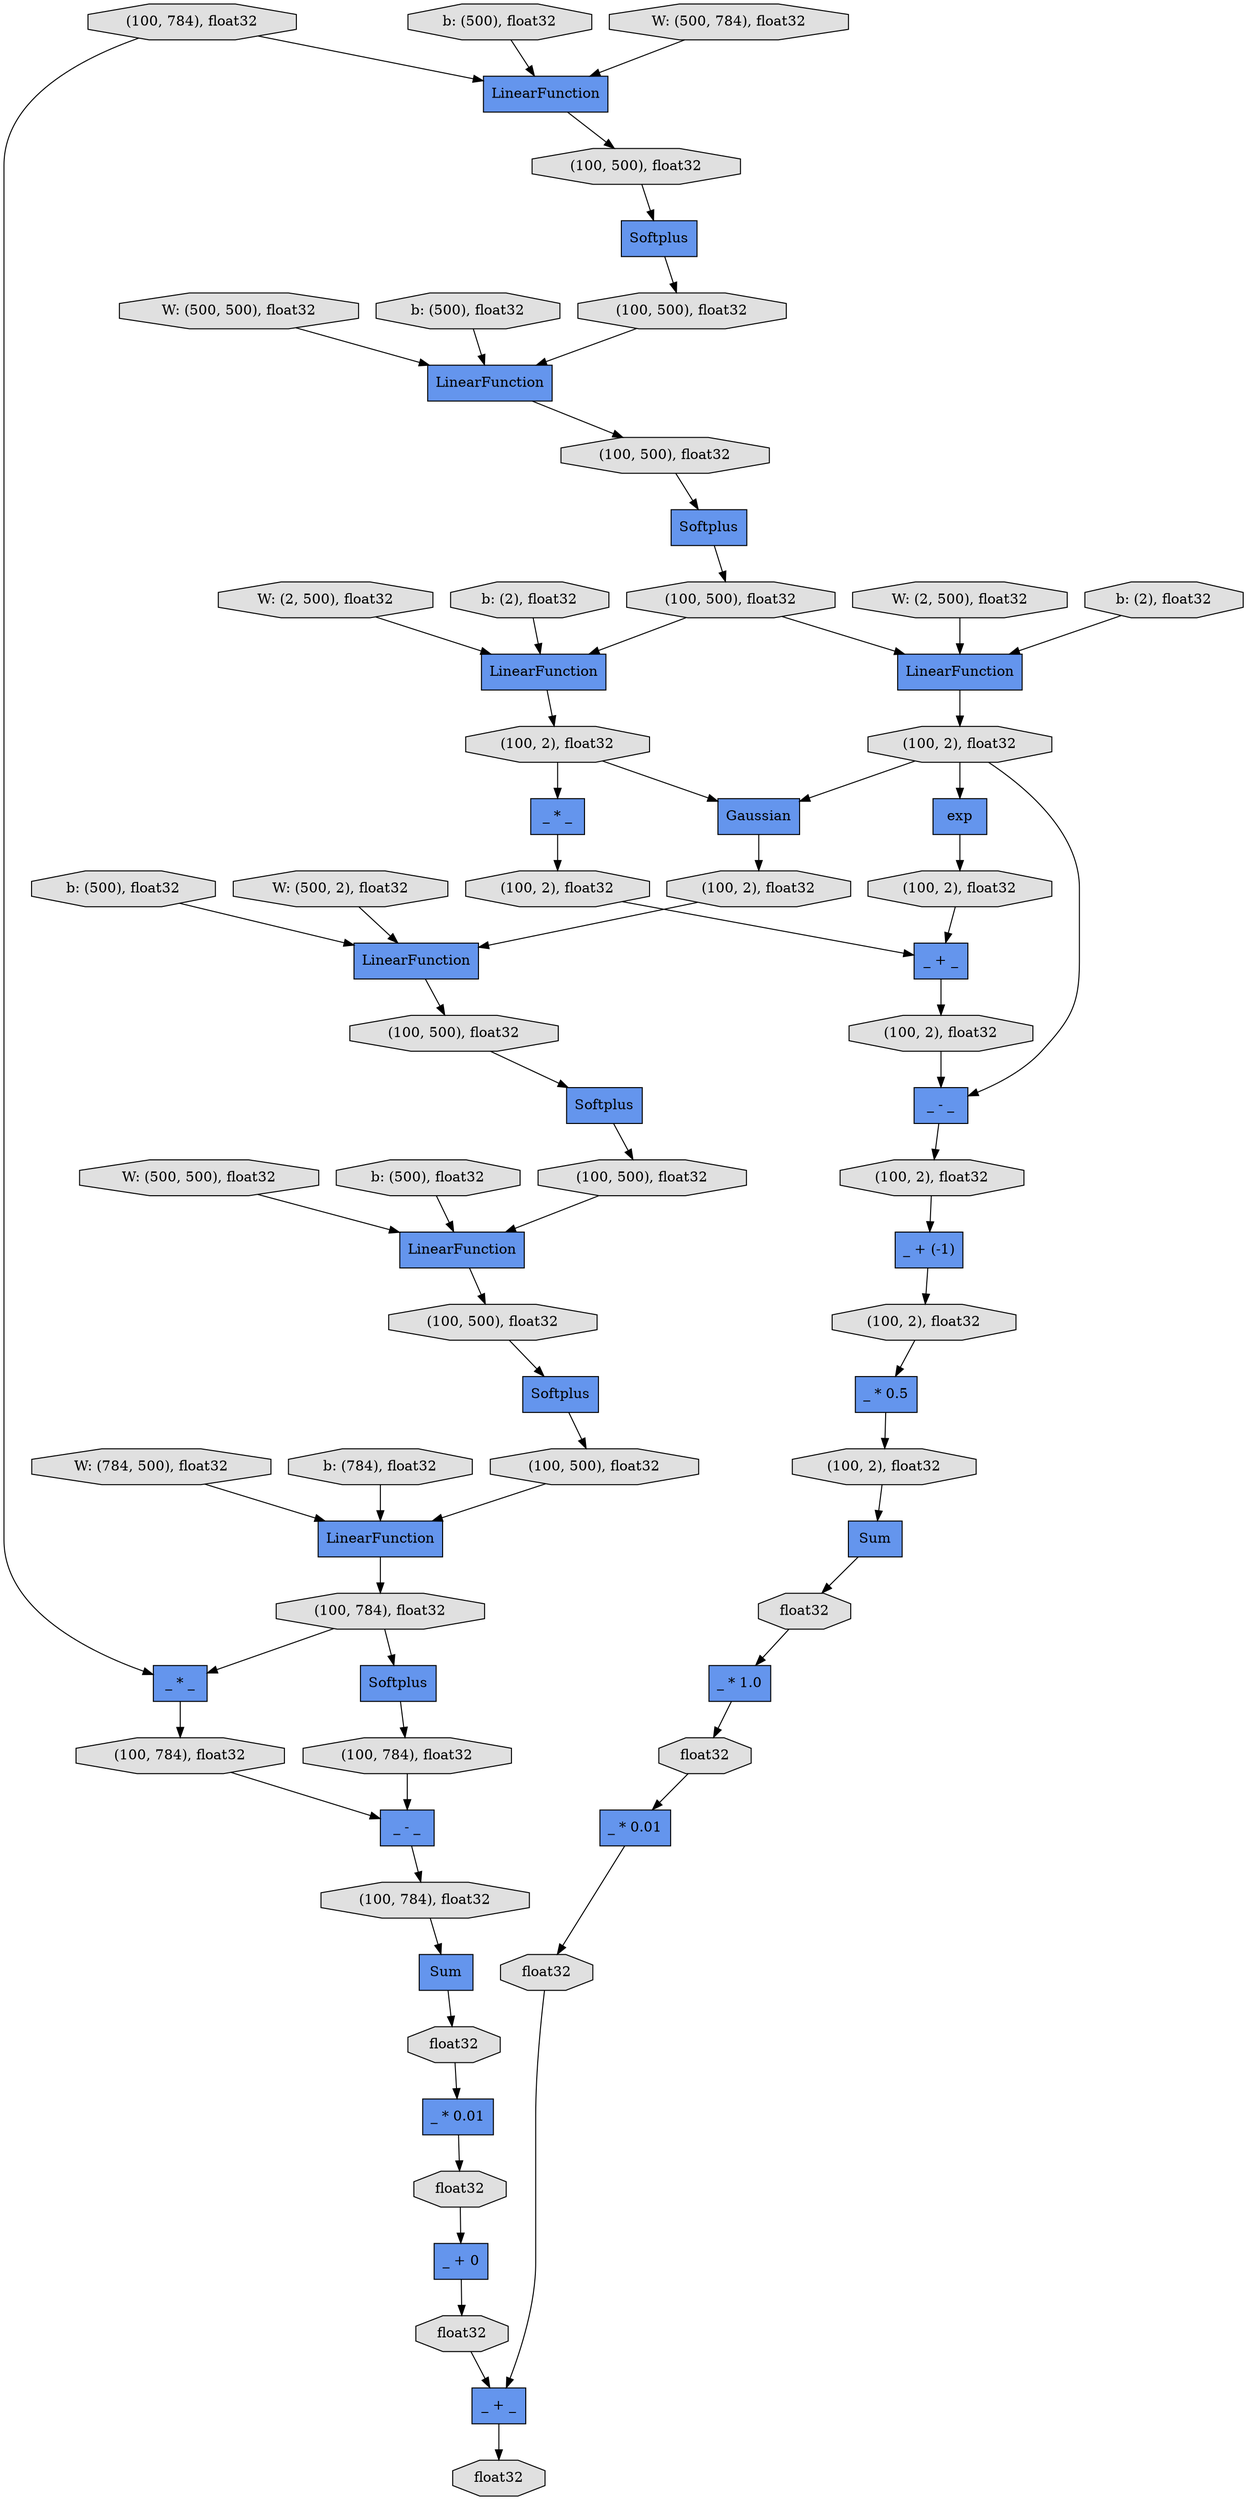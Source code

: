 digraph graphname{rankdir=TB;140643410978856 [label="_ + _",shape="record",fillcolor="#6495ED",style="filled"];140643413919840 [label="(100, 2), float32",shape="octagon",fillcolor="#E0E0E0",style="filled"];140643411124408 [label="b: (500), float32",shape="octagon",fillcolor="#E0E0E0",style="filled"];140643410979024 [label="(100, 2), float32",shape="octagon",fillcolor="#E0E0E0",style="filled"];140643410979080 [label="_ * 0.5",shape="record",fillcolor="#6495ED",style="filled"];140643413920008 [label="LinearFunction",shape="record",fillcolor="#6495ED",style="filled"];140643410979136 [label="_ * _",shape="record",fillcolor="#6495ED",style="filled"];140644345432384 [label="LinearFunction",shape="record",fillcolor="#6495ED",style="filled"];140643411124576 [label="W: (500, 500), float32",shape="octagon",fillcolor="#E0E0E0",style="filled"];140643413918048 [label="(100, 500), float32",shape="octagon",fillcolor="#E0E0E0",style="filled"];140643410979192 [label="(100, 2), float32",shape="octagon",fillcolor="#E0E0E0",style="filled"];140643413918104 [label="(100, 500), float32",shape="octagon",fillcolor="#E0E0E0",style="filled"];140644345432440 [label="LinearFunction",shape="record",fillcolor="#6495ED",style="filled"];140643410979248 [label="(100, 2), float32",shape="octagon",fillcolor="#E0E0E0",style="filled"];140644345432496 [label="Softplus",shape="record",fillcolor="#6495ED",style="filled"];140643413918160 [label="(100, 784), float32",shape="octagon",fillcolor="#E0E0E0",style="filled"];140643410979304 [label="_ + (-1)",shape="record",fillcolor="#6495ED",style="filled"];140643413920232 [label="W: (500, 784), float32",shape="octagon",fillcolor="#E0E0E0",style="filled"];140643413918216 [label="Softplus",shape="record",fillcolor="#6495ED",style="filled"];140643410979360 [label="float32",shape="octagon",fillcolor="#E0E0E0",style="filled"];140643413918272 [label="(100, 500), float32",shape="octagon",fillcolor="#E0E0E0",style="filled"];140643411124800 [label="b: (500), float32",shape="octagon",fillcolor="#E0E0E0",style="filled"];140643413920344 [label="b: (500), float32",shape="octagon",fillcolor="#E0E0E0",style="filled"];140643413918328 [label="LinearFunction",shape="record",fillcolor="#6495ED",style="filled"];140643410979472 [label="(100, 2), float32",shape="octagon",fillcolor="#E0E0E0",style="filled"];140643413920400 [label="W: (500, 500), float32",shape="octagon",fillcolor="#E0E0E0",style="filled"];140643413918384 [label="(100, 2), float32",shape="octagon",fillcolor="#E0E0E0",style="filled"];140643410979528 [label="(100, 2), float32",shape="octagon",fillcolor="#E0E0E0",style="filled"];140643411124968 [label="W: (784, 500), float32",shape="octagon",fillcolor="#E0E0E0",style="filled"];140643410979584 [label="Sum",shape="record",fillcolor="#6495ED",style="filled"];140643442879288 [label="(100, 784), float32",shape="octagon",fillcolor="#E0E0E0",style="filled"];140643410979696 [label="_ * 0.01",shape="record",fillcolor="#6495ED",style="filled"];140643410977680 [label="float32",shape="octagon",fillcolor="#E0E0E0",style="filled"];140643410979752 [label="(100, 2), float32",shape="octagon",fillcolor="#E0E0E0",style="filled"];140643411125192 [label="b: (784), float32",shape="octagon",fillcolor="#E0E0E0",style="filled"];140643413926856 [label="Gaussian",shape="record",fillcolor="#6495ED",style="filled"];140643413920736 [label="b: (500), float32",shape="octagon",fillcolor="#E0E0E0",style="filled"];140643410979864 [label="_ * 1.0",shape="record",fillcolor="#6495ED",style="filled"];140643411125304 [label="LinearFunction",shape="record",fillcolor="#6495ED",style="filled"];140643413926968 [label="(100, 500), float32",shape="octagon",fillcolor="#E0E0E0",style="filled"];140643413918832 [label="Softplus",shape="record",fillcolor="#6495ED",style="filled"];140643413920904 [label="W: (2, 500), float32",shape="octagon",fillcolor="#E0E0E0",style="filled"];140643410977960 [label="float32",shape="octagon",fillcolor="#E0E0E0",style="filled"];140643413918888 [label="(100, 2), float32",shape="octagon",fillcolor="#E0E0E0",style="filled"];140643413918944 [label="(100, 500), float32",shape="octagon",fillcolor="#E0E0E0",style="filled"];140643413919000 [label="LinearFunction",shape="record",fillcolor="#6495ED",style="filled"];140643410980144 [label="float32",shape="octagon",fillcolor="#E0E0E0",style="filled"];140643413919056 [label="(100, 784), float32",shape="octagon",fillcolor="#E0E0E0",style="filled"];140643413921128 [label="b: (2), float32",shape="octagon",fillcolor="#E0E0E0",style="filled"];140644477472104 [label="(100, 500), float32",shape="octagon",fillcolor="#E0E0E0",style="filled"];140643413919112 [label="(100, 784), float32",shape="octagon",fillcolor="#E0E0E0",style="filled"];140643413927304 [label="(100, 500), float32",shape="octagon",fillcolor="#E0E0E0",style="filled"];140643413919168 [label="(100, 500), float32",shape="octagon",fillcolor="#E0E0E0",style="filled"];140643410978240 [label="_ - _",shape="record",fillcolor="#6495ED",style="filled"];140643410978296 [label="float32",shape="octagon",fillcolor="#E0E0E0",style="filled"];140643413919224 [label="Softplus",shape="record",fillcolor="#6495ED",style="filled"];140643413921296 [label="W: (2, 500), float32",shape="octagon",fillcolor="#E0E0E0",style="filled"];140643413927472 [label="LinearFunction",shape="record",fillcolor="#6495ED",style="filled"];140643413919336 [label="exp",shape="record",fillcolor="#6495ED",style="filled"];140643413919392 [label="_ * 0.01",shape="record",fillcolor="#6495ED",style="filled"];140643410980536 [label="float32",shape="octagon",fillcolor="#E0E0E0",style="filled"];140643413927808 [label="Softplus",shape="record",fillcolor="#6495ED",style="filled"];140643413919448 [label="_ * _",shape="record",fillcolor="#6495ED",style="filled"];140643410980592 [label="float32",shape="octagon",fillcolor="#E0E0E0",style="filled"];140643413921520 [label="b: (2), float32",shape="octagon",fillcolor="#E0E0E0",style="filled"];140643413919504 [label="_ + 0",shape="record",fillcolor="#6495ED",style="filled"];140643413919560 [label="_ - _",shape="record",fillcolor="#6495ED",style="filled"];140643413919616 [label="Sum",shape="record",fillcolor="#6495ED",style="filled"];140643413921688 [label="W: (500, 2), float32",shape="octagon",fillcolor="#E0E0E0",style="filled"];140643413919672 [label="(100, 784), float32",shape="octagon",fillcolor="#E0E0E0",style="filled"];140643410978800 [label="_ + _",shape="record",fillcolor="#6495ED",style="filled"];140643411124408 -> 140643413920008;140643410978800 -> 140643410980536;140643413920904 -> 140643413927472;140644345432384 -> 140644477472104;140643413919672 -> 140643413919616;140643413921128 -> 140643413927472;140643410979304 -> 140643410979472;140643413926968 -> 140644345432440;140643413918944 -> 140643413918328;140643413920400 -> 140644345432440;140643413920344 -> 140644345432384;140643442879288 -> 140643413919448;140643410979528 -> 140643410978240;140643413918104 -> 140643411125304;140644345432440 -> 140643413927304;140643413918384 -> 140643413920008;140643413921296 -> 140643411125304;140643413926856 -> 140643413918384;140643413919840 -> 140643413919336;140643410979192 -> 140643410978856;140643410978296 -> 140643413919504;140643413918328 -> 140643413918272;140643413920008 -> 140643413918048;140643413927304 -> 140643413927808;140643413918160 -> 140643413919448;140643410979080 -> 140643410979752;140643413918888 -> 140643410979136;140643413918832 -> 140643413919168;140643413918888 -> 140643413926856;140643413919560 -> 140643413919672;140643413919112 -> 140643413919560;140644345432496 -> 140643413926968;140643413919056 -> 140643413919560;140643411124800 -> 140643413918328;140643411125192 -> 140643413919000;140643410979024 -> 140643410978856;140643413919000 -> 140643413918160;140643413919840 -> 140643410978240;140643413927472 -> 140643413918888;140643413920736 -> 140644345432440;140643410980592 -> 140643410978800;140643410979584 -> 140643410979360;140643413920232 -> 140644345432384;140643413927808 -> 140643413918104;140643410979864 -> 140643410980144;140643411124576 -> 140643413918328;140643413919336 -> 140643410979024;140643410980144 -> 140643410979696;140643410979752 -> 140643410979584;140643413919224 -> 140643413919056;140643410977960 -> 140643410978800;140643413919392 -> 140643410978296;140643410977680 -> 140643413919392;140643411124968 -> 140643413919000;140643413919168 -> 140643413919000;140643413918272 -> 140643413918832;140643413919448 -> 140643413919112;140643413921688 -> 140643413920008;140643413919504 -> 140643410977960;140643413918216 -> 140643413918944;140643410979136 -> 140643410979192;140643413918160 -> 140643413919224;140643413919840 -> 140643413926856;140643413921520 -> 140643411125304;140643410979360 -> 140643410979864;140644477472104 -> 140644345432496;140643413919616 -> 140643410977680;140643410979472 -> 140643410979080;140643410979696 -> 140643410980592;140643410979248 -> 140643410979304;140643410978240 -> 140643410979248;140643410978856 -> 140643410979528;140643411125304 -> 140643413919840;140643413918104 -> 140643413927472;140643442879288 -> 140644345432384;140643413918048 -> 140643413918216;}